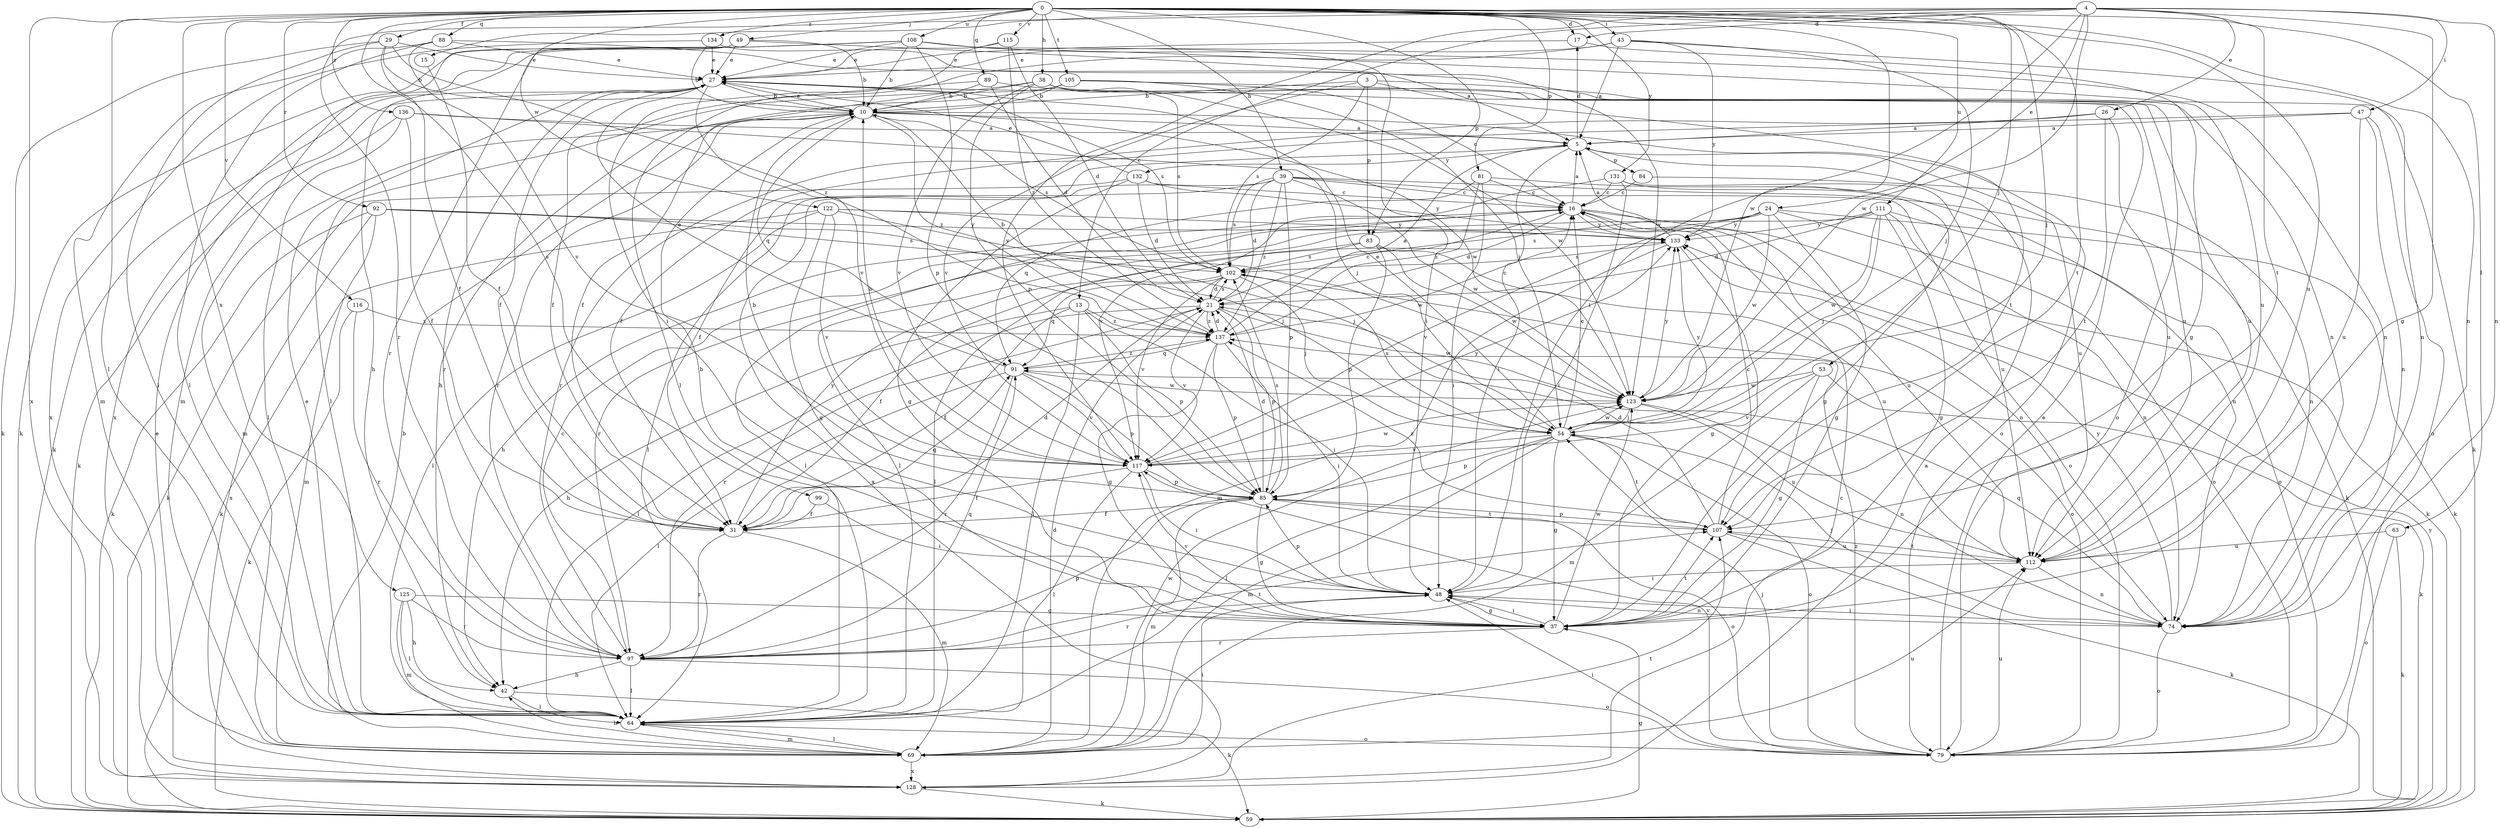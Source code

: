 strict digraph  {
0;
3;
4;
5;
10;
13;
15;
16;
17;
21;
24;
26;
27;
29;
31;
37;
38;
39;
42;
43;
47;
48;
49;
53;
54;
59;
63;
64;
69;
74;
79;
81;
83;
84;
85;
88;
89;
91;
92;
97;
99;
102;
105;
107;
108;
111;
112;
115;
116;
117;
122;
123;
125;
128;
131;
132;
133;
134;
136;
137;
0 -> 17  [label=d];
0 -> 29  [label=f];
0 -> 38  [label=h];
0 -> 39  [label=h];
0 -> 43  [label=i];
0 -> 49  [label=j];
0 -> 53  [label=j];
0 -> 54  [label=j];
0 -> 63  [label=l];
0 -> 64  [label=l];
0 -> 74  [label=n];
0 -> 81  [label=p];
0 -> 83  [label=p];
0 -> 88  [label=q];
0 -> 89  [label=q];
0 -> 92  [label=r];
0 -> 99  [label=s];
0 -> 105  [label=t];
0 -> 107  [label=t];
0 -> 108  [label=u];
0 -> 111  [label=u];
0 -> 112  [label=u];
0 -> 115  [label=v];
0 -> 116  [label=v];
0 -> 122  [label=w];
0 -> 123  [label=w];
0 -> 125  [label=x];
0 -> 128  [label=x];
0 -> 131  [label=y];
0 -> 134  [label=z];
0 -> 136  [label=z];
3 -> 10  [label=b];
3 -> 59  [label=k];
3 -> 83  [label=p];
3 -> 102  [label=s];
3 -> 107  [label=t];
3 -> 117  [label=v];
4 -> 13  [label=c];
4 -> 15  [label=c];
4 -> 17  [label=d];
4 -> 24  [label=e];
4 -> 26  [label=e];
4 -> 37  [label=g];
4 -> 47  [label=i];
4 -> 48  [label=i];
4 -> 74  [label=n];
4 -> 97  [label=r];
4 -> 107  [label=t];
4 -> 117  [label=v];
4 -> 123  [label=w];
5 -> 17  [label=d];
5 -> 31  [label=f];
5 -> 48  [label=i];
5 -> 84  [label=p];
5 -> 112  [label=u];
5 -> 132  [label=y];
10 -> 5  [label=a];
10 -> 27  [label=e];
10 -> 69  [label=m];
10 -> 79  [label=o];
10 -> 91  [label=q];
10 -> 97  [label=r];
10 -> 102  [label=s];
10 -> 123  [label=w];
10 -> 137  [label=z];
13 -> 31  [label=f];
13 -> 42  [label=h];
13 -> 48  [label=i];
13 -> 64  [label=l];
13 -> 85  [label=p];
13 -> 137  [label=z];
15 -> 31  [label=f];
16 -> 5  [label=a];
16 -> 21  [label=d];
16 -> 42  [label=h];
16 -> 59  [label=k];
16 -> 64  [label=l];
16 -> 74  [label=n];
16 -> 112  [label=u];
16 -> 133  [label=y];
17 -> 27  [label=e];
17 -> 37  [label=g];
21 -> 16  [label=c];
21 -> 64  [label=l];
21 -> 85  [label=p];
21 -> 97  [label=r];
21 -> 102  [label=s];
21 -> 117  [label=v];
21 -> 123  [label=w];
21 -> 137  [label=z];
24 -> 37  [label=g];
24 -> 59  [label=k];
24 -> 79  [label=o];
24 -> 97  [label=r];
24 -> 102  [label=s];
24 -> 117  [label=v];
24 -> 123  [label=w];
24 -> 133  [label=y];
26 -> 5  [label=a];
26 -> 31  [label=f];
26 -> 107  [label=t];
26 -> 112  [label=u];
27 -> 10  [label=b];
27 -> 31  [label=f];
27 -> 59  [label=k];
27 -> 97  [label=r];
27 -> 102  [label=s];
27 -> 117  [label=v];
29 -> 10  [label=b];
29 -> 27  [label=e];
29 -> 31  [label=f];
29 -> 59  [label=k];
29 -> 64  [label=l];
29 -> 137  [label=z];
31 -> 21  [label=d];
31 -> 69  [label=m];
31 -> 91  [label=q];
31 -> 97  [label=r];
31 -> 133  [label=y];
37 -> 10  [label=b];
37 -> 48  [label=i];
37 -> 97  [label=r];
37 -> 107  [label=t];
37 -> 117  [label=v];
37 -> 123  [label=w];
38 -> 10  [label=b];
38 -> 31  [label=f];
38 -> 85  [label=p];
38 -> 102  [label=s];
38 -> 112  [label=u];
38 -> 117  [label=v];
38 -> 123  [label=w];
39 -> 16  [label=c];
39 -> 21  [label=d];
39 -> 59  [label=k];
39 -> 64  [label=l];
39 -> 79  [label=o];
39 -> 85  [label=p];
39 -> 102  [label=s];
39 -> 123  [label=w];
39 -> 128  [label=x];
39 -> 137  [label=z];
42 -> 59  [label=k];
42 -> 64  [label=l];
43 -> 5  [label=a];
43 -> 27  [label=e];
43 -> 54  [label=j];
43 -> 64  [label=l];
43 -> 74  [label=n];
43 -> 133  [label=y];
47 -> 5  [label=a];
47 -> 74  [label=n];
47 -> 79  [label=o];
47 -> 97  [label=r];
47 -> 112  [label=u];
48 -> 37  [label=g];
48 -> 74  [label=n];
48 -> 85  [label=p];
48 -> 97  [label=r];
49 -> 5  [label=a];
49 -> 10  [label=b];
49 -> 27  [label=e];
49 -> 69  [label=m];
49 -> 97  [label=r];
53 -> 37  [label=g];
53 -> 59  [label=k];
53 -> 69  [label=m];
53 -> 117  [label=v];
53 -> 123  [label=w];
54 -> 16  [label=c];
54 -> 27  [label=e];
54 -> 37  [label=g];
54 -> 64  [label=l];
54 -> 69  [label=m];
54 -> 79  [label=o];
54 -> 85  [label=p];
54 -> 102  [label=s];
54 -> 107  [label=t];
54 -> 117  [label=v];
54 -> 123  [label=w];
54 -> 133  [label=y];
59 -> 37  [label=g];
59 -> 133  [label=y];
63 -> 59  [label=k];
63 -> 79  [label=o];
63 -> 112  [label=u];
64 -> 27  [label=e];
64 -> 69  [label=m];
64 -> 79  [label=o];
69 -> 10  [label=b];
69 -> 21  [label=d];
69 -> 42  [label=h];
69 -> 48  [label=i];
69 -> 64  [label=l];
69 -> 112  [label=u];
69 -> 123  [label=w];
69 -> 128  [label=x];
74 -> 48  [label=i];
74 -> 54  [label=j];
74 -> 79  [label=o];
74 -> 91  [label=q];
74 -> 133  [label=y];
79 -> 27  [label=e];
79 -> 48  [label=i];
79 -> 54  [label=j];
79 -> 112  [label=u];
79 -> 117  [label=v];
79 -> 137  [label=z];
81 -> 16  [label=c];
81 -> 48  [label=i];
81 -> 74  [label=n];
81 -> 91  [label=q];
81 -> 137  [label=z];
83 -> 64  [label=l];
83 -> 85  [label=p];
83 -> 102  [label=s];
83 -> 112  [label=u];
83 -> 123  [label=w];
84 -> 16  [label=c];
84 -> 74  [label=n];
85 -> 10  [label=b];
85 -> 21  [label=d];
85 -> 31  [label=f];
85 -> 37  [label=g];
85 -> 69  [label=m];
85 -> 79  [label=o];
85 -> 102  [label=s];
85 -> 107  [label=t];
88 -> 27  [label=e];
88 -> 64  [label=l];
88 -> 69  [label=m];
88 -> 74  [label=n];
88 -> 117  [label=v];
89 -> 10  [label=b];
89 -> 21  [label=d];
89 -> 31  [label=f];
89 -> 112  [label=u];
91 -> 27  [label=e];
91 -> 64  [label=l];
91 -> 85  [label=p];
91 -> 97  [label=r];
91 -> 117  [label=v];
91 -> 123  [label=w];
91 -> 137  [label=z];
92 -> 54  [label=j];
92 -> 59  [label=k];
92 -> 69  [label=m];
92 -> 102  [label=s];
92 -> 128  [label=x];
92 -> 133  [label=y];
97 -> 16  [label=c];
97 -> 42  [label=h];
97 -> 64  [label=l];
97 -> 79  [label=o];
97 -> 85  [label=p];
97 -> 91  [label=q];
97 -> 107  [label=t];
99 -> 31  [label=f];
99 -> 48  [label=i];
102 -> 21  [label=d];
102 -> 31  [label=f];
102 -> 54  [label=j];
102 -> 79  [label=o];
102 -> 91  [label=q];
102 -> 117  [label=v];
105 -> 10  [label=b];
105 -> 16  [label=c];
105 -> 42  [label=h];
105 -> 54  [label=j];
105 -> 64  [label=l];
105 -> 79  [label=o];
107 -> 16  [label=c];
107 -> 21  [label=d];
107 -> 59  [label=k];
107 -> 85  [label=p];
107 -> 112  [label=u];
107 -> 137  [label=z];
108 -> 10  [label=b];
108 -> 27  [label=e];
108 -> 42  [label=h];
108 -> 48  [label=i];
108 -> 59  [label=k];
108 -> 74  [label=n];
108 -> 85  [label=p];
108 -> 112  [label=u];
108 -> 128  [label=x];
111 -> 21  [label=d];
111 -> 37  [label=g];
111 -> 54  [label=j];
111 -> 64  [label=l];
111 -> 74  [label=n];
111 -> 79  [label=o];
111 -> 123  [label=w];
111 -> 133  [label=y];
112 -> 48  [label=i];
112 -> 74  [label=n];
112 -> 107  [label=t];
115 -> 21  [label=d];
115 -> 27  [label=e];
115 -> 48  [label=i];
115 -> 137  [label=z];
116 -> 59  [label=k];
116 -> 97  [label=r];
116 -> 137  [label=z];
117 -> 10  [label=b];
117 -> 31  [label=f];
117 -> 48  [label=i];
117 -> 64  [label=l];
117 -> 85  [label=p];
117 -> 123  [label=w];
117 -> 133  [label=y];
122 -> 37  [label=g];
122 -> 54  [label=j];
122 -> 59  [label=k];
122 -> 64  [label=l];
122 -> 117  [label=v];
122 -> 123  [label=w];
122 -> 133  [label=y];
123 -> 54  [label=j];
123 -> 74  [label=n];
123 -> 112  [label=u];
123 -> 133  [label=y];
125 -> 37  [label=g];
125 -> 42  [label=h];
125 -> 64  [label=l];
125 -> 69  [label=m];
125 -> 97  [label=r];
128 -> 5  [label=a];
128 -> 16  [label=c];
128 -> 27  [label=e];
128 -> 59  [label=k];
128 -> 107  [label=t];
131 -> 16  [label=c];
131 -> 37  [label=g];
131 -> 48  [label=i];
131 -> 112  [label=u];
131 -> 117  [label=v];
132 -> 16  [label=c];
132 -> 21  [label=d];
132 -> 27  [label=e];
132 -> 37  [label=g];
132 -> 59  [label=k];
132 -> 133  [label=y];
133 -> 5  [label=a];
133 -> 37  [label=g];
133 -> 69  [label=m];
133 -> 102  [label=s];
134 -> 10  [label=b];
134 -> 27  [label=e];
134 -> 123  [label=w];
134 -> 128  [label=x];
136 -> 5  [label=a];
136 -> 31  [label=f];
136 -> 54  [label=j];
136 -> 59  [label=k];
136 -> 64  [label=l];
137 -> 5  [label=a];
137 -> 10  [label=b];
137 -> 16  [label=c];
137 -> 21  [label=d];
137 -> 37  [label=g];
137 -> 48  [label=i];
137 -> 85  [label=p];
137 -> 91  [label=q];
}
